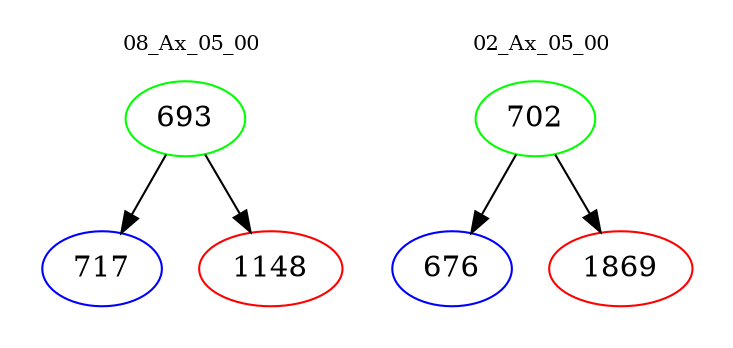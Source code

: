 digraph{
subgraph cluster_0 {
color = white
label = "08_Ax_05_00";
fontsize=10;
T0_693 [label="693", color="green"]
T0_693 -> T0_717 [color="black"]
T0_717 [label="717", color="blue"]
T0_693 -> T0_1148 [color="black"]
T0_1148 [label="1148", color="red"]
}
subgraph cluster_1 {
color = white
label = "02_Ax_05_00";
fontsize=10;
T1_702 [label="702", color="green"]
T1_702 -> T1_676 [color="black"]
T1_676 [label="676", color="blue"]
T1_702 -> T1_1869 [color="black"]
T1_1869 [label="1869", color="red"]
}
}
